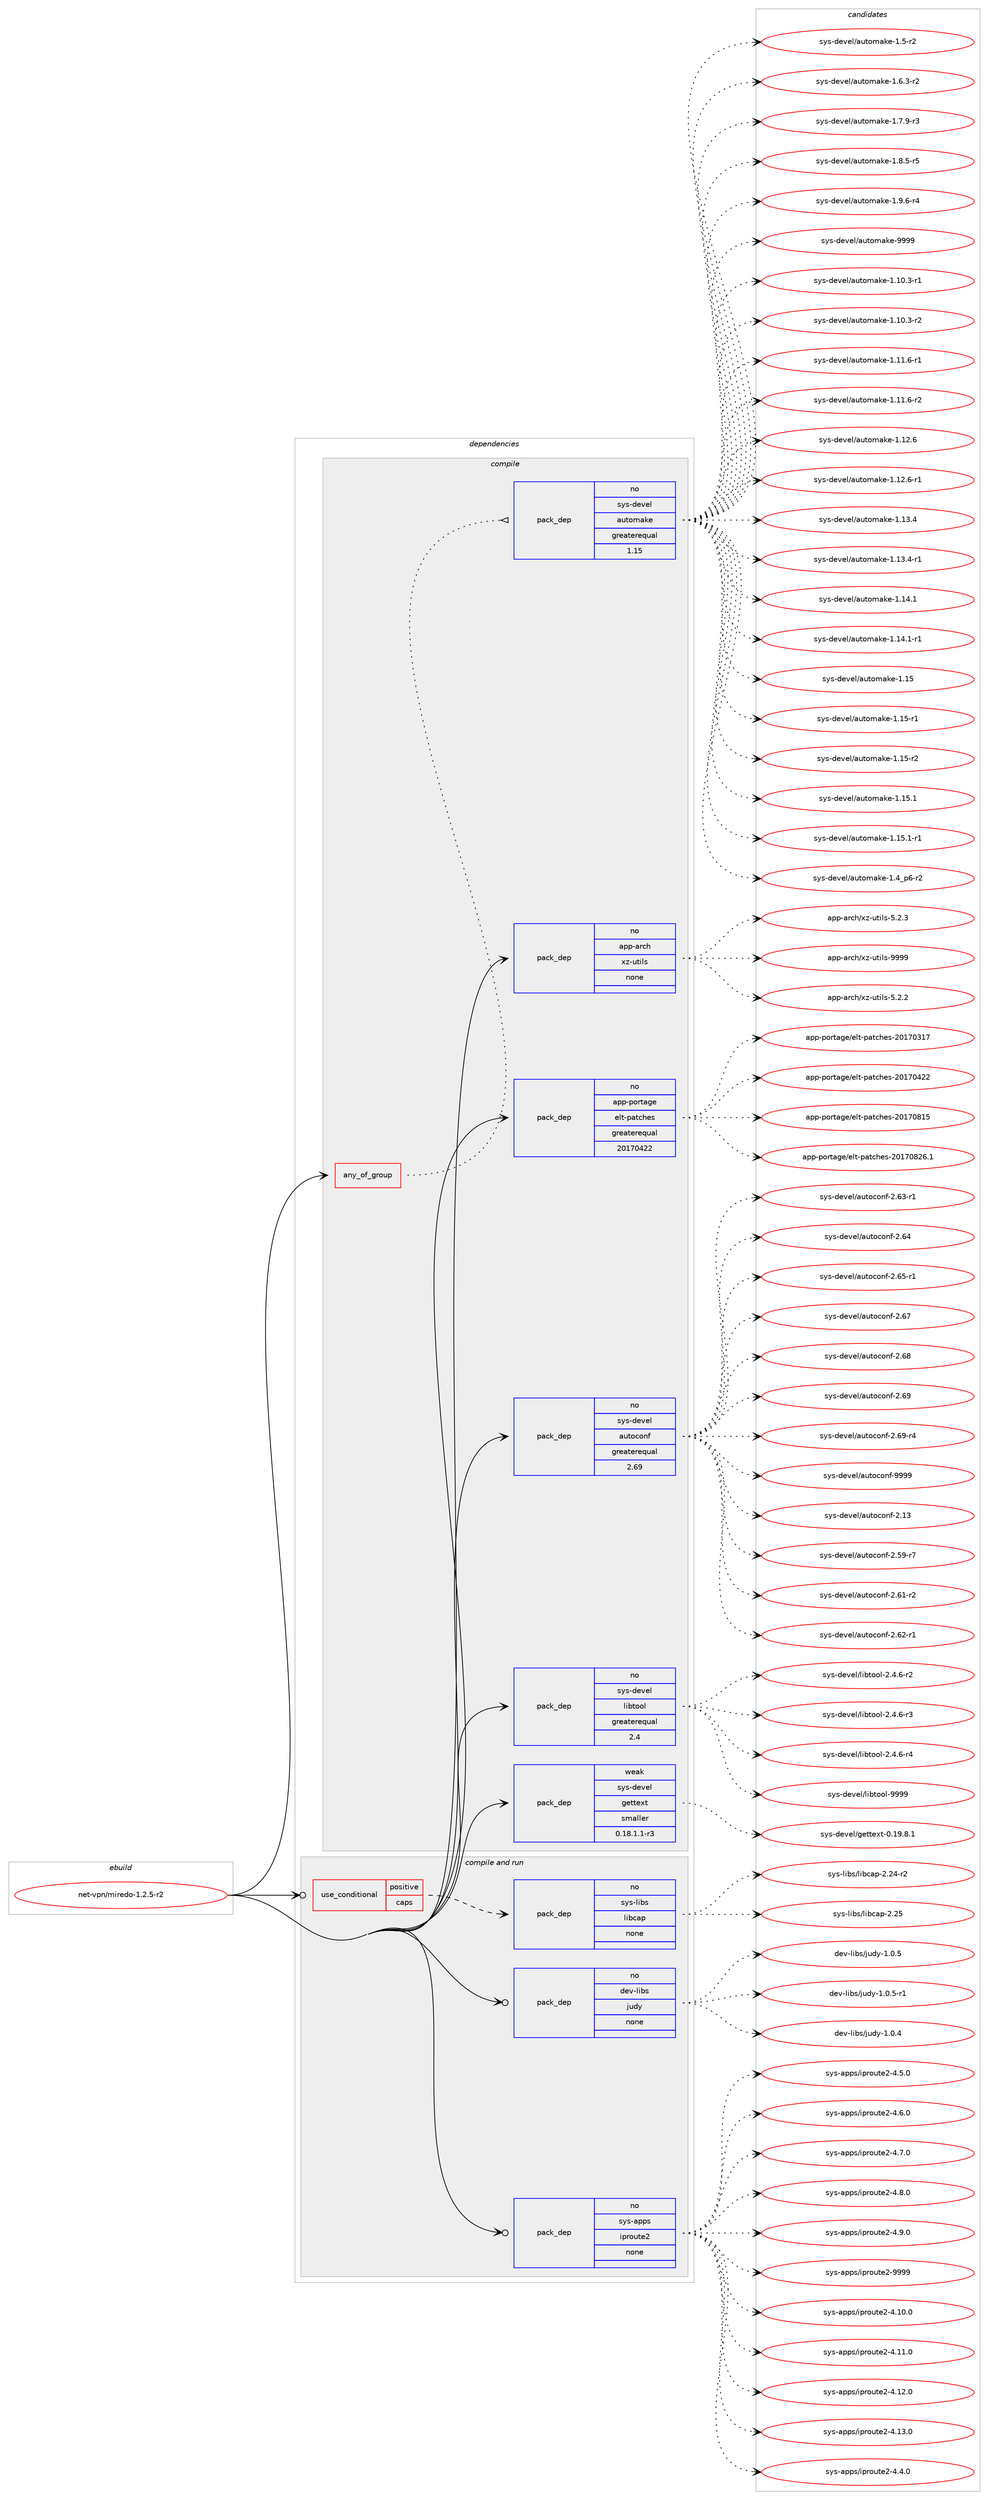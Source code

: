 digraph prolog {

# *************
# Graph options
# *************

newrank=true;
concentrate=true;
compound=true;
graph [rankdir=LR,fontname=Helvetica,fontsize=10,ranksep=1.5];#, ranksep=2.5, nodesep=0.2];
edge  [arrowhead=vee];
node  [fontname=Helvetica,fontsize=10];

# **********
# The ebuild
# **********

subgraph cluster_leftcol {
color=gray;
rank=same;
label=<<i>ebuild</i>>;
id [label="net-vpn/miredo-1.2.5-r2", color=red, width=4, href="../net-vpn/miredo-1.2.5-r2.svg"];
}

# ****************
# The dependencies
# ****************

subgraph cluster_midcol {
color=gray;
label=<<i>dependencies</i>>;
subgraph cluster_compile {
fillcolor="#eeeeee";
style=filled;
label=<<i>compile</i>>;
subgraph any7352 {
dependency437952 [label=<<TABLE BORDER="0" CELLBORDER="1" CELLSPACING="0" CELLPADDING="4"><TR><TD CELLPADDING="10">any_of_group</TD></TR></TABLE>>, shape=none, color=red];subgraph pack322183 {
dependency437953 [label=<<TABLE BORDER="0" CELLBORDER="1" CELLSPACING="0" CELLPADDING="4" WIDTH="220"><TR><TD ROWSPAN="6" CELLPADDING="30">pack_dep</TD></TR><TR><TD WIDTH="110">no</TD></TR><TR><TD>sys-devel</TD></TR><TR><TD>automake</TD></TR><TR><TD>greaterequal</TD></TR><TR><TD>1.15</TD></TR></TABLE>>, shape=none, color=blue];
}
dependency437952:e -> dependency437953:w [weight=20,style="dotted",arrowhead="oinv"];
}
id:e -> dependency437952:w [weight=20,style="solid",arrowhead="vee"];
subgraph pack322184 {
dependency437954 [label=<<TABLE BORDER="0" CELLBORDER="1" CELLSPACING="0" CELLPADDING="4" WIDTH="220"><TR><TD ROWSPAN="6" CELLPADDING="30">pack_dep</TD></TR><TR><TD WIDTH="110">no</TD></TR><TR><TD>app-arch</TD></TR><TR><TD>xz-utils</TD></TR><TR><TD>none</TD></TR><TR><TD></TD></TR></TABLE>>, shape=none, color=blue];
}
id:e -> dependency437954:w [weight=20,style="solid",arrowhead="vee"];
subgraph pack322185 {
dependency437955 [label=<<TABLE BORDER="0" CELLBORDER="1" CELLSPACING="0" CELLPADDING="4" WIDTH="220"><TR><TD ROWSPAN="6" CELLPADDING="30">pack_dep</TD></TR><TR><TD WIDTH="110">no</TD></TR><TR><TD>app-portage</TD></TR><TR><TD>elt-patches</TD></TR><TR><TD>greaterequal</TD></TR><TR><TD>20170422</TD></TR></TABLE>>, shape=none, color=blue];
}
id:e -> dependency437955:w [weight=20,style="solid",arrowhead="vee"];
subgraph pack322186 {
dependency437956 [label=<<TABLE BORDER="0" CELLBORDER="1" CELLSPACING="0" CELLPADDING="4" WIDTH="220"><TR><TD ROWSPAN="6" CELLPADDING="30">pack_dep</TD></TR><TR><TD WIDTH="110">no</TD></TR><TR><TD>sys-devel</TD></TR><TR><TD>autoconf</TD></TR><TR><TD>greaterequal</TD></TR><TR><TD>2.69</TD></TR></TABLE>>, shape=none, color=blue];
}
id:e -> dependency437956:w [weight=20,style="solid",arrowhead="vee"];
subgraph pack322187 {
dependency437957 [label=<<TABLE BORDER="0" CELLBORDER="1" CELLSPACING="0" CELLPADDING="4" WIDTH="220"><TR><TD ROWSPAN="6" CELLPADDING="30">pack_dep</TD></TR><TR><TD WIDTH="110">no</TD></TR><TR><TD>sys-devel</TD></TR><TR><TD>libtool</TD></TR><TR><TD>greaterequal</TD></TR><TR><TD>2.4</TD></TR></TABLE>>, shape=none, color=blue];
}
id:e -> dependency437957:w [weight=20,style="solid",arrowhead="vee"];
subgraph pack322188 {
dependency437958 [label=<<TABLE BORDER="0" CELLBORDER="1" CELLSPACING="0" CELLPADDING="4" WIDTH="220"><TR><TD ROWSPAN="6" CELLPADDING="30">pack_dep</TD></TR><TR><TD WIDTH="110">weak</TD></TR><TR><TD>sys-devel</TD></TR><TR><TD>gettext</TD></TR><TR><TD>smaller</TD></TR><TR><TD>0.18.1.1-r3</TD></TR></TABLE>>, shape=none, color=blue];
}
id:e -> dependency437958:w [weight=20,style="solid",arrowhead="vee"];
}
subgraph cluster_compileandrun {
fillcolor="#eeeeee";
style=filled;
label=<<i>compile and run</i>>;
subgraph cond108180 {
dependency437959 [label=<<TABLE BORDER="0" CELLBORDER="1" CELLSPACING="0" CELLPADDING="4"><TR><TD ROWSPAN="3" CELLPADDING="10">use_conditional</TD></TR><TR><TD>positive</TD></TR><TR><TD>caps</TD></TR></TABLE>>, shape=none, color=red];
subgraph pack322189 {
dependency437960 [label=<<TABLE BORDER="0" CELLBORDER="1" CELLSPACING="0" CELLPADDING="4" WIDTH="220"><TR><TD ROWSPAN="6" CELLPADDING="30">pack_dep</TD></TR><TR><TD WIDTH="110">no</TD></TR><TR><TD>sys-libs</TD></TR><TR><TD>libcap</TD></TR><TR><TD>none</TD></TR><TR><TD></TD></TR></TABLE>>, shape=none, color=blue];
}
dependency437959:e -> dependency437960:w [weight=20,style="dashed",arrowhead="vee"];
}
id:e -> dependency437959:w [weight=20,style="solid",arrowhead="odotvee"];
subgraph pack322190 {
dependency437961 [label=<<TABLE BORDER="0" CELLBORDER="1" CELLSPACING="0" CELLPADDING="4" WIDTH="220"><TR><TD ROWSPAN="6" CELLPADDING="30">pack_dep</TD></TR><TR><TD WIDTH="110">no</TD></TR><TR><TD>dev-libs</TD></TR><TR><TD>judy</TD></TR><TR><TD>none</TD></TR><TR><TD></TD></TR></TABLE>>, shape=none, color=blue];
}
id:e -> dependency437961:w [weight=20,style="solid",arrowhead="odotvee"];
subgraph pack322191 {
dependency437962 [label=<<TABLE BORDER="0" CELLBORDER="1" CELLSPACING="0" CELLPADDING="4" WIDTH="220"><TR><TD ROWSPAN="6" CELLPADDING="30">pack_dep</TD></TR><TR><TD WIDTH="110">no</TD></TR><TR><TD>sys-apps</TD></TR><TR><TD>iproute2</TD></TR><TR><TD>none</TD></TR><TR><TD></TD></TR></TABLE>>, shape=none, color=blue];
}
id:e -> dependency437962:w [weight=20,style="solid",arrowhead="odotvee"];
}
subgraph cluster_run {
fillcolor="#eeeeee";
style=filled;
label=<<i>run</i>>;
}
}

# **************
# The candidates
# **************

subgraph cluster_choices {
rank=same;
color=gray;
label=<<i>candidates</i>>;

subgraph choice322183 {
color=black;
nodesep=1;
choice11512111545100101118101108479711711611110997107101454946494846514511449 [label="sys-devel/automake-1.10.3-r1", color=red, width=4,href="../sys-devel/automake-1.10.3-r1.svg"];
choice11512111545100101118101108479711711611110997107101454946494846514511450 [label="sys-devel/automake-1.10.3-r2", color=red, width=4,href="../sys-devel/automake-1.10.3-r2.svg"];
choice11512111545100101118101108479711711611110997107101454946494946544511449 [label="sys-devel/automake-1.11.6-r1", color=red, width=4,href="../sys-devel/automake-1.11.6-r1.svg"];
choice11512111545100101118101108479711711611110997107101454946494946544511450 [label="sys-devel/automake-1.11.6-r2", color=red, width=4,href="../sys-devel/automake-1.11.6-r2.svg"];
choice1151211154510010111810110847971171161111099710710145494649504654 [label="sys-devel/automake-1.12.6", color=red, width=4,href="../sys-devel/automake-1.12.6.svg"];
choice11512111545100101118101108479711711611110997107101454946495046544511449 [label="sys-devel/automake-1.12.6-r1", color=red, width=4,href="../sys-devel/automake-1.12.6-r1.svg"];
choice1151211154510010111810110847971171161111099710710145494649514652 [label="sys-devel/automake-1.13.4", color=red, width=4,href="../sys-devel/automake-1.13.4.svg"];
choice11512111545100101118101108479711711611110997107101454946495146524511449 [label="sys-devel/automake-1.13.4-r1", color=red, width=4,href="../sys-devel/automake-1.13.4-r1.svg"];
choice1151211154510010111810110847971171161111099710710145494649524649 [label="sys-devel/automake-1.14.1", color=red, width=4,href="../sys-devel/automake-1.14.1.svg"];
choice11512111545100101118101108479711711611110997107101454946495246494511449 [label="sys-devel/automake-1.14.1-r1", color=red, width=4,href="../sys-devel/automake-1.14.1-r1.svg"];
choice115121115451001011181011084797117116111109971071014549464953 [label="sys-devel/automake-1.15", color=red, width=4,href="../sys-devel/automake-1.15.svg"];
choice1151211154510010111810110847971171161111099710710145494649534511449 [label="sys-devel/automake-1.15-r1", color=red, width=4,href="../sys-devel/automake-1.15-r1.svg"];
choice1151211154510010111810110847971171161111099710710145494649534511450 [label="sys-devel/automake-1.15-r2", color=red, width=4,href="../sys-devel/automake-1.15-r2.svg"];
choice1151211154510010111810110847971171161111099710710145494649534649 [label="sys-devel/automake-1.15.1", color=red, width=4,href="../sys-devel/automake-1.15.1.svg"];
choice11512111545100101118101108479711711611110997107101454946495346494511449 [label="sys-devel/automake-1.15.1-r1", color=red, width=4,href="../sys-devel/automake-1.15.1-r1.svg"];
choice115121115451001011181011084797117116111109971071014549465295112544511450 [label="sys-devel/automake-1.4_p6-r2", color=red, width=4,href="../sys-devel/automake-1.4_p6-r2.svg"];
choice11512111545100101118101108479711711611110997107101454946534511450 [label="sys-devel/automake-1.5-r2", color=red, width=4,href="../sys-devel/automake-1.5-r2.svg"];
choice115121115451001011181011084797117116111109971071014549465446514511450 [label="sys-devel/automake-1.6.3-r2", color=red, width=4,href="../sys-devel/automake-1.6.3-r2.svg"];
choice115121115451001011181011084797117116111109971071014549465546574511451 [label="sys-devel/automake-1.7.9-r3", color=red, width=4,href="../sys-devel/automake-1.7.9-r3.svg"];
choice115121115451001011181011084797117116111109971071014549465646534511453 [label="sys-devel/automake-1.8.5-r5", color=red, width=4,href="../sys-devel/automake-1.8.5-r5.svg"];
choice115121115451001011181011084797117116111109971071014549465746544511452 [label="sys-devel/automake-1.9.6-r4", color=red, width=4,href="../sys-devel/automake-1.9.6-r4.svg"];
choice115121115451001011181011084797117116111109971071014557575757 [label="sys-devel/automake-9999", color=red, width=4,href="../sys-devel/automake-9999.svg"];
dependency437953:e -> choice11512111545100101118101108479711711611110997107101454946494846514511449:w [style=dotted,weight="100"];
dependency437953:e -> choice11512111545100101118101108479711711611110997107101454946494846514511450:w [style=dotted,weight="100"];
dependency437953:e -> choice11512111545100101118101108479711711611110997107101454946494946544511449:w [style=dotted,weight="100"];
dependency437953:e -> choice11512111545100101118101108479711711611110997107101454946494946544511450:w [style=dotted,weight="100"];
dependency437953:e -> choice1151211154510010111810110847971171161111099710710145494649504654:w [style=dotted,weight="100"];
dependency437953:e -> choice11512111545100101118101108479711711611110997107101454946495046544511449:w [style=dotted,weight="100"];
dependency437953:e -> choice1151211154510010111810110847971171161111099710710145494649514652:w [style=dotted,weight="100"];
dependency437953:e -> choice11512111545100101118101108479711711611110997107101454946495146524511449:w [style=dotted,weight="100"];
dependency437953:e -> choice1151211154510010111810110847971171161111099710710145494649524649:w [style=dotted,weight="100"];
dependency437953:e -> choice11512111545100101118101108479711711611110997107101454946495246494511449:w [style=dotted,weight="100"];
dependency437953:e -> choice115121115451001011181011084797117116111109971071014549464953:w [style=dotted,weight="100"];
dependency437953:e -> choice1151211154510010111810110847971171161111099710710145494649534511449:w [style=dotted,weight="100"];
dependency437953:e -> choice1151211154510010111810110847971171161111099710710145494649534511450:w [style=dotted,weight="100"];
dependency437953:e -> choice1151211154510010111810110847971171161111099710710145494649534649:w [style=dotted,weight="100"];
dependency437953:e -> choice11512111545100101118101108479711711611110997107101454946495346494511449:w [style=dotted,weight="100"];
dependency437953:e -> choice115121115451001011181011084797117116111109971071014549465295112544511450:w [style=dotted,weight="100"];
dependency437953:e -> choice11512111545100101118101108479711711611110997107101454946534511450:w [style=dotted,weight="100"];
dependency437953:e -> choice115121115451001011181011084797117116111109971071014549465446514511450:w [style=dotted,weight="100"];
dependency437953:e -> choice115121115451001011181011084797117116111109971071014549465546574511451:w [style=dotted,weight="100"];
dependency437953:e -> choice115121115451001011181011084797117116111109971071014549465646534511453:w [style=dotted,weight="100"];
dependency437953:e -> choice115121115451001011181011084797117116111109971071014549465746544511452:w [style=dotted,weight="100"];
dependency437953:e -> choice115121115451001011181011084797117116111109971071014557575757:w [style=dotted,weight="100"];
}
subgraph choice322184 {
color=black;
nodesep=1;
choice971121124597114991044712012245117116105108115455346504650 [label="app-arch/xz-utils-5.2.2", color=red, width=4,href="../app-arch/xz-utils-5.2.2.svg"];
choice971121124597114991044712012245117116105108115455346504651 [label="app-arch/xz-utils-5.2.3", color=red, width=4,href="../app-arch/xz-utils-5.2.3.svg"];
choice9711211245971149910447120122451171161051081154557575757 [label="app-arch/xz-utils-9999", color=red, width=4,href="../app-arch/xz-utils-9999.svg"];
dependency437954:e -> choice971121124597114991044712012245117116105108115455346504650:w [style=dotted,weight="100"];
dependency437954:e -> choice971121124597114991044712012245117116105108115455346504651:w [style=dotted,weight="100"];
dependency437954:e -> choice9711211245971149910447120122451171161051081154557575757:w [style=dotted,weight="100"];
}
subgraph choice322185 {
color=black;
nodesep=1;
choice97112112451121111141169710310147101108116451129711699104101115455048495548514955 [label="app-portage/elt-patches-20170317", color=red, width=4,href="../app-portage/elt-patches-20170317.svg"];
choice97112112451121111141169710310147101108116451129711699104101115455048495548525050 [label="app-portage/elt-patches-20170422", color=red, width=4,href="../app-portage/elt-patches-20170422.svg"];
choice97112112451121111141169710310147101108116451129711699104101115455048495548564953 [label="app-portage/elt-patches-20170815", color=red, width=4,href="../app-portage/elt-patches-20170815.svg"];
choice971121124511211111411697103101471011081164511297116991041011154550484955485650544649 [label="app-portage/elt-patches-20170826.1", color=red, width=4,href="../app-portage/elt-patches-20170826.1.svg"];
dependency437955:e -> choice97112112451121111141169710310147101108116451129711699104101115455048495548514955:w [style=dotted,weight="100"];
dependency437955:e -> choice97112112451121111141169710310147101108116451129711699104101115455048495548525050:w [style=dotted,weight="100"];
dependency437955:e -> choice97112112451121111141169710310147101108116451129711699104101115455048495548564953:w [style=dotted,weight="100"];
dependency437955:e -> choice971121124511211111411697103101471011081164511297116991041011154550484955485650544649:w [style=dotted,weight="100"];
}
subgraph choice322186 {
color=black;
nodesep=1;
choice115121115451001011181011084797117116111991111101024550464951 [label="sys-devel/autoconf-2.13", color=red, width=4,href="../sys-devel/autoconf-2.13.svg"];
choice1151211154510010111810110847971171161119911111010245504653574511455 [label="sys-devel/autoconf-2.59-r7", color=red, width=4,href="../sys-devel/autoconf-2.59-r7.svg"];
choice1151211154510010111810110847971171161119911111010245504654494511450 [label="sys-devel/autoconf-2.61-r2", color=red, width=4,href="../sys-devel/autoconf-2.61-r2.svg"];
choice1151211154510010111810110847971171161119911111010245504654504511449 [label="sys-devel/autoconf-2.62-r1", color=red, width=4,href="../sys-devel/autoconf-2.62-r1.svg"];
choice1151211154510010111810110847971171161119911111010245504654514511449 [label="sys-devel/autoconf-2.63-r1", color=red, width=4,href="../sys-devel/autoconf-2.63-r1.svg"];
choice115121115451001011181011084797117116111991111101024550465452 [label="sys-devel/autoconf-2.64", color=red, width=4,href="../sys-devel/autoconf-2.64.svg"];
choice1151211154510010111810110847971171161119911111010245504654534511449 [label="sys-devel/autoconf-2.65-r1", color=red, width=4,href="../sys-devel/autoconf-2.65-r1.svg"];
choice115121115451001011181011084797117116111991111101024550465455 [label="sys-devel/autoconf-2.67", color=red, width=4,href="../sys-devel/autoconf-2.67.svg"];
choice115121115451001011181011084797117116111991111101024550465456 [label="sys-devel/autoconf-2.68", color=red, width=4,href="../sys-devel/autoconf-2.68.svg"];
choice115121115451001011181011084797117116111991111101024550465457 [label="sys-devel/autoconf-2.69", color=red, width=4,href="../sys-devel/autoconf-2.69.svg"];
choice1151211154510010111810110847971171161119911111010245504654574511452 [label="sys-devel/autoconf-2.69-r4", color=red, width=4,href="../sys-devel/autoconf-2.69-r4.svg"];
choice115121115451001011181011084797117116111991111101024557575757 [label="sys-devel/autoconf-9999", color=red, width=4,href="../sys-devel/autoconf-9999.svg"];
dependency437956:e -> choice115121115451001011181011084797117116111991111101024550464951:w [style=dotted,weight="100"];
dependency437956:e -> choice1151211154510010111810110847971171161119911111010245504653574511455:w [style=dotted,weight="100"];
dependency437956:e -> choice1151211154510010111810110847971171161119911111010245504654494511450:w [style=dotted,weight="100"];
dependency437956:e -> choice1151211154510010111810110847971171161119911111010245504654504511449:w [style=dotted,weight="100"];
dependency437956:e -> choice1151211154510010111810110847971171161119911111010245504654514511449:w [style=dotted,weight="100"];
dependency437956:e -> choice115121115451001011181011084797117116111991111101024550465452:w [style=dotted,weight="100"];
dependency437956:e -> choice1151211154510010111810110847971171161119911111010245504654534511449:w [style=dotted,weight="100"];
dependency437956:e -> choice115121115451001011181011084797117116111991111101024550465455:w [style=dotted,weight="100"];
dependency437956:e -> choice115121115451001011181011084797117116111991111101024550465456:w [style=dotted,weight="100"];
dependency437956:e -> choice115121115451001011181011084797117116111991111101024550465457:w [style=dotted,weight="100"];
dependency437956:e -> choice1151211154510010111810110847971171161119911111010245504654574511452:w [style=dotted,weight="100"];
dependency437956:e -> choice115121115451001011181011084797117116111991111101024557575757:w [style=dotted,weight="100"];
}
subgraph choice322187 {
color=black;
nodesep=1;
choice1151211154510010111810110847108105981161111111084550465246544511450 [label="sys-devel/libtool-2.4.6-r2", color=red, width=4,href="../sys-devel/libtool-2.4.6-r2.svg"];
choice1151211154510010111810110847108105981161111111084550465246544511451 [label="sys-devel/libtool-2.4.6-r3", color=red, width=4,href="../sys-devel/libtool-2.4.6-r3.svg"];
choice1151211154510010111810110847108105981161111111084550465246544511452 [label="sys-devel/libtool-2.4.6-r4", color=red, width=4,href="../sys-devel/libtool-2.4.6-r4.svg"];
choice1151211154510010111810110847108105981161111111084557575757 [label="sys-devel/libtool-9999", color=red, width=4,href="../sys-devel/libtool-9999.svg"];
dependency437957:e -> choice1151211154510010111810110847108105981161111111084550465246544511450:w [style=dotted,weight="100"];
dependency437957:e -> choice1151211154510010111810110847108105981161111111084550465246544511451:w [style=dotted,weight="100"];
dependency437957:e -> choice1151211154510010111810110847108105981161111111084550465246544511452:w [style=dotted,weight="100"];
dependency437957:e -> choice1151211154510010111810110847108105981161111111084557575757:w [style=dotted,weight="100"];
}
subgraph choice322188 {
color=black;
nodesep=1;
choice1151211154510010111810110847103101116116101120116454846495746564649 [label="sys-devel/gettext-0.19.8.1", color=red, width=4,href="../sys-devel/gettext-0.19.8.1.svg"];
dependency437958:e -> choice1151211154510010111810110847103101116116101120116454846495746564649:w [style=dotted,weight="100"];
}
subgraph choice322189 {
color=black;
nodesep=1;
choice11512111545108105981154710810598999711245504650524511450 [label="sys-libs/libcap-2.24-r2", color=red, width=4,href="../sys-libs/libcap-2.24-r2.svg"];
choice1151211154510810598115471081059899971124550465053 [label="sys-libs/libcap-2.25", color=red, width=4,href="../sys-libs/libcap-2.25.svg"];
dependency437960:e -> choice11512111545108105981154710810598999711245504650524511450:w [style=dotted,weight="100"];
dependency437960:e -> choice1151211154510810598115471081059899971124550465053:w [style=dotted,weight="100"];
}
subgraph choice322190 {
color=black;
nodesep=1;
choice100101118451081059811547106117100121454946484652 [label="dev-libs/judy-1.0.4", color=red, width=4,href="../dev-libs/judy-1.0.4.svg"];
choice100101118451081059811547106117100121454946484653 [label="dev-libs/judy-1.0.5", color=red, width=4,href="../dev-libs/judy-1.0.5.svg"];
choice1001011184510810598115471061171001214549464846534511449 [label="dev-libs/judy-1.0.5-r1", color=red, width=4,href="../dev-libs/judy-1.0.5-r1.svg"];
dependency437961:e -> choice100101118451081059811547106117100121454946484652:w [style=dotted,weight="100"];
dependency437961:e -> choice100101118451081059811547106117100121454946484653:w [style=dotted,weight="100"];
dependency437961:e -> choice1001011184510810598115471061171001214549464846534511449:w [style=dotted,weight="100"];
}
subgraph choice322191 {
color=black;
nodesep=1;
choice1151211154597112112115471051121141111171161015045524649484648 [label="sys-apps/iproute2-4.10.0", color=red, width=4,href="../sys-apps/iproute2-4.10.0.svg"];
choice1151211154597112112115471051121141111171161015045524649494648 [label="sys-apps/iproute2-4.11.0", color=red, width=4,href="../sys-apps/iproute2-4.11.0.svg"];
choice1151211154597112112115471051121141111171161015045524649504648 [label="sys-apps/iproute2-4.12.0", color=red, width=4,href="../sys-apps/iproute2-4.12.0.svg"];
choice1151211154597112112115471051121141111171161015045524649514648 [label="sys-apps/iproute2-4.13.0", color=red, width=4,href="../sys-apps/iproute2-4.13.0.svg"];
choice11512111545971121121154710511211411111711610150455246524648 [label="sys-apps/iproute2-4.4.0", color=red, width=4,href="../sys-apps/iproute2-4.4.0.svg"];
choice11512111545971121121154710511211411111711610150455246534648 [label="sys-apps/iproute2-4.5.0", color=red, width=4,href="../sys-apps/iproute2-4.5.0.svg"];
choice11512111545971121121154710511211411111711610150455246544648 [label="sys-apps/iproute2-4.6.0", color=red, width=4,href="../sys-apps/iproute2-4.6.0.svg"];
choice11512111545971121121154710511211411111711610150455246554648 [label="sys-apps/iproute2-4.7.0", color=red, width=4,href="../sys-apps/iproute2-4.7.0.svg"];
choice11512111545971121121154710511211411111711610150455246564648 [label="sys-apps/iproute2-4.8.0", color=red, width=4,href="../sys-apps/iproute2-4.8.0.svg"];
choice11512111545971121121154710511211411111711610150455246574648 [label="sys-apps/iproute2-4.9.0", color=red, width=4,href="../sys-apps/iproute2-4.9.0.svg"];
choice115121115459711211211547105112114111117116101504557575757 [label="sys-apps/iproute2-9999", color=red, width=4,href="../sys-apps/iproute2-9999.svg"];
dependency437962:e -> choice1151211154597112112115471051121141111171161015045524649484648:w [style=dotted,weight="100"];
dependency437962:e -> choice1151211154597112112115471051121141111171161015045524649494648:w [style=dotted,weight="100"];
dependency437962:e -> choice1151211154597112112115471051121141111171161015045524649504648:w [style=dotted,weight="100"];
dependency437962:e -> choice1151211154597112112115471051121141111171161015045524649514648:w [style=dotted,weight="100"];
dependency437962:e -> choice11512111545971121121154710511211411111711610150455246524648:w [style=dotted,weight="100"];
dependency437962:e -> choice11512111545971121121154710511211411111711610150455246534648:w [style=dotted,weight="100"];
dependency437962:e -> choice11512111545971121121154710511211411111711610150455246544648:w [style=dotted,weight="100"];
dependency437962:e -> choice11512111545971121121154710511211411111711610150455246554648:w [style=dotted,weight="100"];
dependency437962:e -> choice11512111545971121121154710511211411111711610150455246564648:w [style=dotted,weight="100"];
dependency437962:e -> choice11512111545971121121154710511211411111711610150455246574648:w [style=dotted,weight="100"];
dependency437962:e -> choice115121115459711211211547105112114111117116101504557575757:w [style=dotted,weight="100"];
}
}

}
